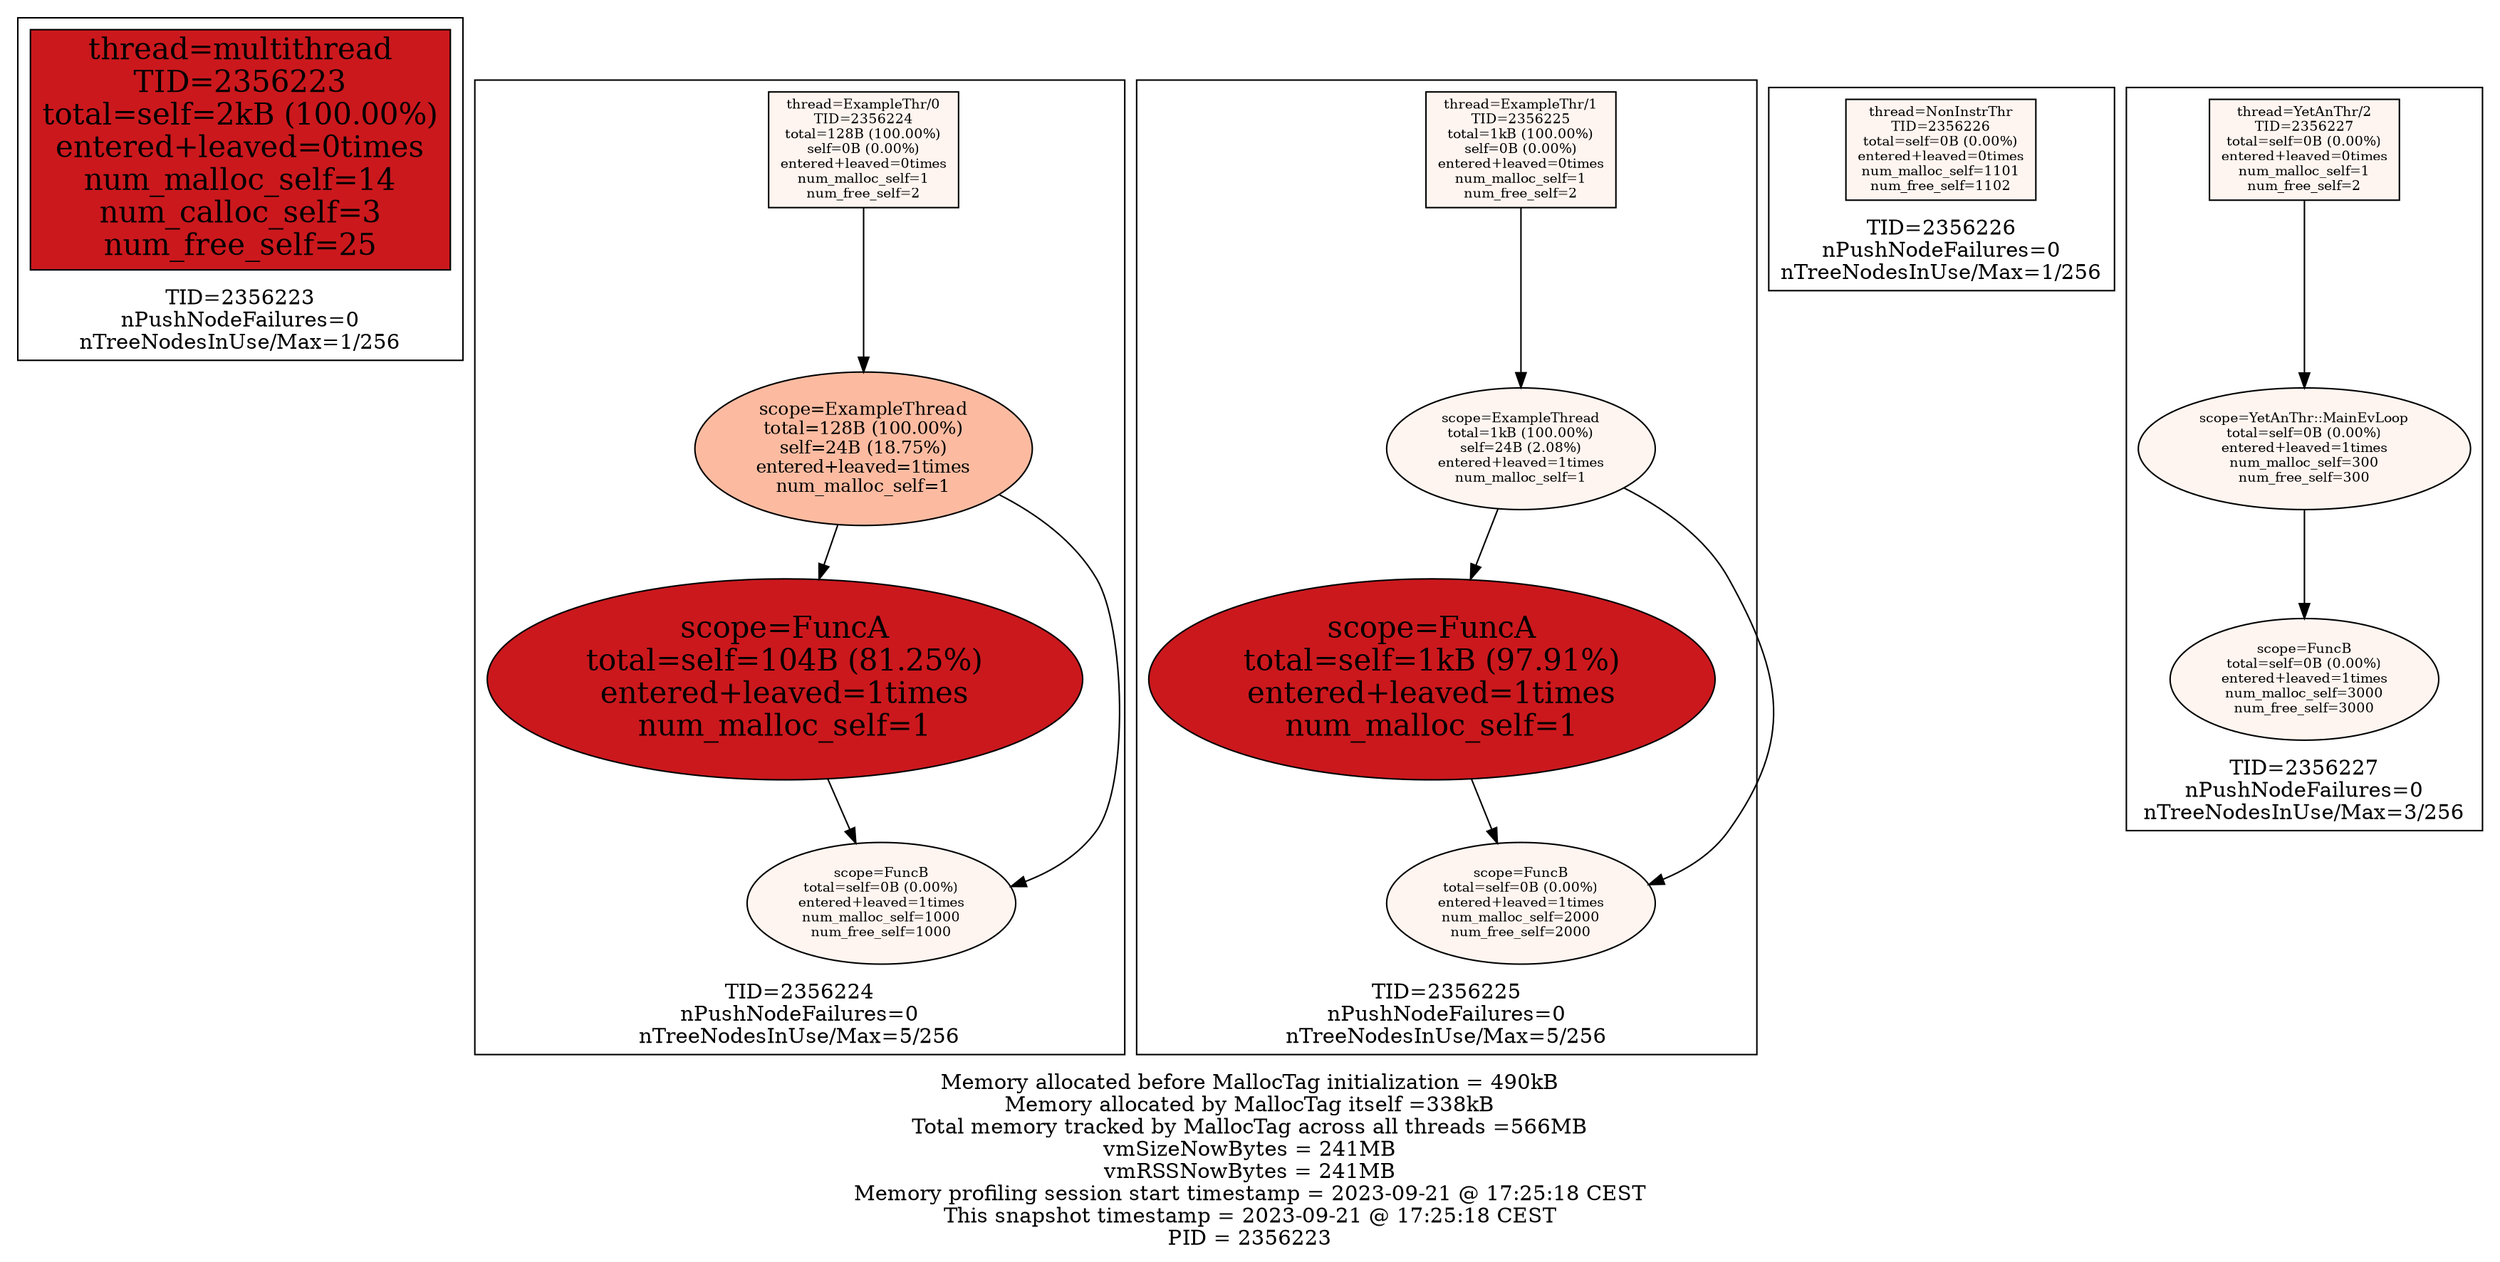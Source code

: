 digraph MallocTree {
 node [colorscheme=reds9 style=filled]
 subgraph cluster_TID2356223 {
  node [colorscheme=reds9 style=filled]
  labelloc="b"
  label="TID=2356223\nnPushNodeFailures=0\nnTreeNodesInUse/Max=1/256\n"
  "2356223_multithread" [label="thread=multithread\nTID=2356223\ntotal=self=2kB (100.00%)\nentered+leaved=0times\nnum_malloc_self=14\nnum_calloc_self=3\nnum_free_self=25" shape=box fillcolor=7 fontsize=20]
 }

 subgraph cluster_TID2356224 {
  node [colorscheme=reds9 style=filled]
  labelloc="b"
  label="TID=2356224\nnPushNodeFailures=0\nnTreeNodesInUse/Max=5/256\n"
  "2356224_ExampleThr/0" [label="thread=ExampleThr/0\nTID=2356224\ntotal=128B (100.00%)\nself=0B (0.00%)\nentered+leaved=0times\nnum_malloc_self=1\nnum_free_self=2" shape=box fillcolor=1 fontsize=9]
  "2356224_ExampleThr/0" -> "2356224_ExampleThread"
  "2356224_ExampleThread" [label="scope=ExampleThread\ntotal=128B (100.00%)\nself=24B (18.75%)\nentered+leaved=1times\nnum_malloc_self=1" fillcolor=3 fontsize=12]
  "2356224_ExampleThread" -> "2356224_FuncA"
  "2356224_ExampleThread" -> "2356224_FuncB"
  "2356224_FuncA" [label="scope=FuncA\ntotal=self=104B (81.25%)\nentered+leaved=1times\nnum_malloc_self=1" fillcolor=7 fontsize=20]
  "2356224_FuncA" -> "2356224_FuncB"
  "2356224_FuncB" [label="scope=FuncB\ntotal=self=0B (0.00%)\nentered+leaved=1times\nnum_malloc_self=1000\nnum_free_self=1000" fillcolor=1 fontsize=9]
  "2356224_FuncB" [label="scope=FuncB\ntotal=self=0B (0.00%)\nentered+leaved=1times\nnum_malloc_self=1000\nnum_free_self=1000" fillcolor=1 fontsize=9]
 }

 subgraph cluster_TID2356225 {
  node [colorscheme=reds9 style=filled]
  labelloc="b"
  label="TID=2356225\nnPushNodeFailures=0\nnTreeNodesInUse/Max=5/256\n"
  "2356225_ExampleThr/1" [label="thread=ExampleThr/1\nTID=2356225\ntotal=1kB (100.00%)\nself=0B (0.00%)\nentered+leaved=0times\nnum_malloc_self=1\nnum_free_self=2" shape=box fillcolor=1 fontsize=9]
  "2356225_ExampleThr/1" -> "2356225_ExampleThread"
  "2356225_ExampleThread" [label="scope=ExampleThread\ntotal=1kB (100.00%)\nself=24B (2.08%)\nentered+leaved=1times\nnum_malloc_self=1" fillcolor=1 fontsize=9]
  "2356225_ExampleThread" -> "2356225_FuncA"
  "2356225_ExampleThread" -> "2356225_FuncB"
  "2356225_FuncA" [label="scope=FuncA\ntotal=self=1kB (97.91%)\nentered+leaved=1times\nnum_malloc_self=1" fillcolor=7 fontsize=20]
  "2356225_FuncA" -> "2356225_FuncB"
  "2356225_FuncB" [label="scope=FuncB\ntotal=self=0B (0.00%)\nentered+leaved=1times\nnum_malloc_self=2000\nnum_free_self=2000" fillcolor=1 fontsize=9]
  "2356225_FuncB" [label="scope=FuncB\ntotal=self=0B (0.00%)\nentered+leaved=1times\nnum_malloc_self=2000\nnum_free_self=2000" fillcolor=1 fontsize=9]
 }

 subgraph cluster_TID2356226 {
  node [colorscheme=reds9 style=filled]
  labelloc="b"
  label="TID=2356226\nnPushNodeFailures=0\nnTreeNodesInUse/Max=1/256\n"
  "2356226_NonInstrThr" [label="thread=NonInstrThr\nTID=2356226\ntotal=self=0B (0.00%)\nentered+leaved=0times\nnum_malloc_self=1101\nnum_free_self=1102" shape=box fillcolor=1 fontsize=9]
 }

 subgraph cluster_TID2356227 {
  node [colorscheme=reds9 style=filled]
  labelloc="b"
  label="TID=2356227\nnPushNodeFailures=0\nnTreeNodesInUse/Max=3/256\n"
  "2356227_YetAnThr/2" [label="thread=YetAnThr/2\nTID=2356227\ntotal=self=0B (0.00%)\nentered+leaved=0times\nnum_malloc_self=1\nnum_free_self=2" shape=box fillcolor=1 fontsize=9]
  "2356227_YetAnThr/2" -> "2356227_YetAnThr::MainEvLoop"
  "2356227_YetAnThr::MainEvLoop" [label="scope=YetAnThr::MainEvLoop\ntotal=self=0B (0.00%)\nentered+leaved=1times\nnum_malloc_self=300\nnum_free_self=300" fillcolor=1 fontsize=9]
  "2356227_YetAnThr::MainEvLoop" -> "2356227_FuncB"
  "2356227_FuncB" [label="scope=FuncB\ntotal=self=0B (0.00%)\nentered+leaved=1times\nnum_malloc_self=3000\nnum_free_self=3000" fillcolor=1 fontsize=9]
 }

 labelloc="b"
 label="Memory allocated before MallocTag initialization = 490kB\nMemory allocated by MallocTag itself =338kB\nTotal memory tracked by MallocTag across all threads =566MB\nvmSizeNowBytes = 241MB\nvmRSSNowBytes = 241MB\nMemory profiling session start timestamp = 2023-09-21 @ 17:25:18 CEST\nThis snapshot timestamp = 2023-09-21 @ 17:25:18 CEST\nPID = 2356223\n"
}

